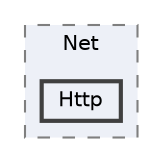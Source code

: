 digraph "C:/Users/adenf/RiderProjects/Openlabs.Mgcxm/Openlabs.Mgcxm/Net/Http"
{
 // LATEX_PDF_SIZE
  bgcolor="transparent";
  edge [fontname=Helvetica,fontsize=10,labelfontname=Helvetica,labelfontsize=10];
  node [fontname=Helvetica,fontsize=10,shape=box,height=0.2,width=0.4];
  compound=true
  subgraph clusterdir_2d6f05b05e1065468f2f9e5cf72d169e {
    graph [ bgcolor="#edf0f7", pencolor="grey50", label="Net", fontname=Helvetica,fontsize=10 style="filled,dashed", URL="dir_2d6f05b05e1065468f2f9e5cf72d169e.html",tooltip=""]
  dir_19991ed514ec4c2a39643c641ef9045f [label="Http", fillcolor="#edf0f7", color="grey25", style="filled,bold", URL="dir_19991ed514ec4c2a39643c641ef9045f.html",tooltip=""];
  }
}
